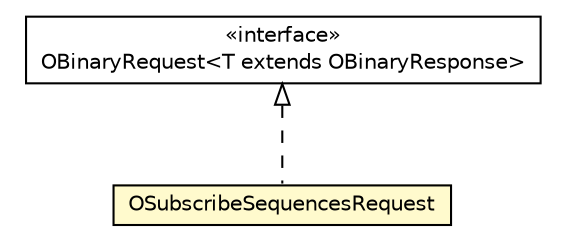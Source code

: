 #!/usr/local/bin/dot
#
# Class diagram 
# Generated by UMLGraph version R5_6-24-gf6e263 (http://www.umlgraph.org/)
#

digraph G {
	edge [fontname="Helvetica",fontsize=10,labelfontname="Helvetica",labelfontsize=10];
	node [fontname="Helvetica",fontsize=10,shape=plaintext];
	nodesep=0.25;
	ranksep=0.5;
	// com.orientechnologies.orient.client.remote.OBinaryRequest<T extends com.orientechnologies.orient.client.remote.OBinaryResponse>
	c7086469 [label=<<table title="com.orientechnologies.orient.client.remote.OBinaryRequest" border="0" cellborder="1" cellspacing="0" cellpadding="2" port="p" href="../OBinaryRequest.html">
		<tr><td><table border="0" cellspacing="0" cellpadding="1">
<tr><td align="center" balign="center"> &#171;interface&#187; </td></tr>
<tr><td align="center" balign="center"> OBinaryRequest&lt;T extends OBinaryResponse&gt; </td></tr>
		</table></td></tr>
		</table>>, URL="../OBinaryRequest.html", fontname="Helvetica", fontcolor="black", fontsize=10.0];
	// com.orientechnologies.orient.client.remote.message.OSubscribeSequencesRequest
	c7086547 [label=<<table title="com.orientechnologies.orient.client.remote.message.OSubscribeSequencesRequest" border="0" cellborder="1" cellspacing="0" cellpadding="2" port="p" bgcolor="lemonChiffon" href="./OSubscribeSequencesRequest.html">
		<tr><td><table border="0" cellspacing="0" cellpadding="1">
<tr><td align="center" balign="center"> OSubscribeSequencesRequest </td></tr>
		</table></td></tr>
		</table>>, URL="./OSubscribeSequencesRequest.html", fontname="Helvetica", fontcolor="black", fontsize=10.0];
	//com.orientechnologies.orient.client.remote.message.OSubscribeSequencesRequest implements com.orientechnologies.orient.client.remote.OBinaryRequest<T extends com.orientechnologies.orient.client.remote.OBinaryResponse>
	c7086469:p -> c7086547:p [dir=back,arrowtail=empty,style=dashed];
}

